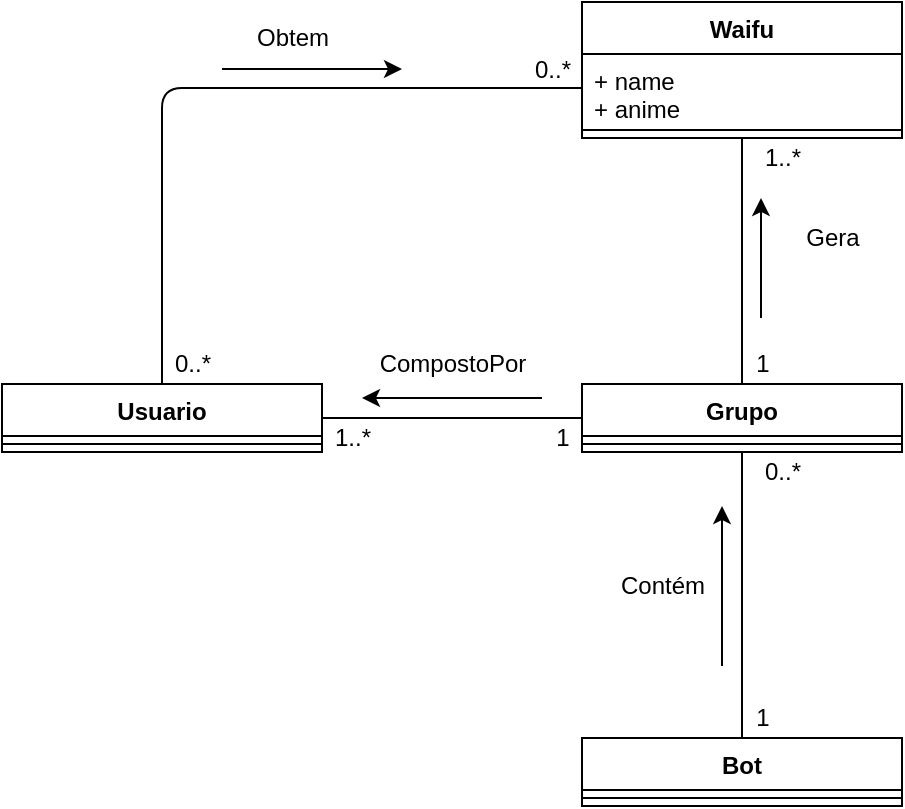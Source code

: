 <mxfile version="14.4.8" type="device"><diagram id="ZooIAuH_dJokz2y0DrYR" name="Page-1"><mxGraphModel dx="806" dy="491" grid="1" gridSize="10" guides="1" tooltips="1" connect="1" arrows="1" fold="1" page="1" pageScale="1" pageWidth="850" pageHeight="1100" math="0" shadow="0"><root><mxCell id="0"/><mxCell id="1" parent="0"/><mxCell id="Q8VuA5kDhZYftRLVxDsT-23" value="Usuario" style="swimlane;fontStyle=1;align=center;verticalAlign=top;childLayout=stackLayout;horizontal=1;startSize=26;horizontalStack=0;resizeParent=1;resizeParentMax=0;resizeLast=0;collapsible=1;marginBottom=0;" parent="1" vertex="1"><mxGeometry x="80" y="393" width="160" height="34" as="geometry"/></mxCell><mxCell id="Q8VuA5kDhZYftRLVxDsT-25" value="" style="line;strokeWidth=1;fillColor=none;align=left;verticalAlign=middle;spacingTop=-1;spacingLeft=3;spacingRight=3;rotatable=0;labelPosition=right;points=[];portConstraint=eastwest;" parent="Q8VuA5kDhZYftRLVxDsT-23" vertex="1"><mxGeometry y="26" width="160" height="8" as="geometry"/></mxCell><mxCell id="Q8VuA5kDhZYftRLVxDsT-27" value="Grupo" style="swimlane;fontStyle=1;align=center;verticalAlign=top;childLayout=stackLayout;horizontal=1;startSize=26;horizontalStack=0;resizeParent=1;resizeParentMax=0;resizeLast=0;collapsible=1;marginBottom=0;" parent="1" vertex="1"><mxGeometry x="370" y="393" width="160" height="34" as="geometry"/></mxCell><mxCell id="Q8VuA5kDhZYftRLVxDsT-29" value="" style="line;strokeWidth=1;fillColor=none;align=left;verticalAlign=middle;spacingTop=-1;spacingLeft=3;spacingRight=3;rotatable=0;labelPosition=right;points=[];portConstraint=eastwest;" parent="Q8VuA5kDhZYftRLVxDsT-27" vertex="1"><mxGeometry y="26" width="160" height="8" as="geometry"/></mxCell><mxCell id="Q8VuA5kDhZYftRLVxDsT-32" value="Waifu" style="swimlane;fontStyle=1;align=center;verticalAlign=top;childLayout=stackLayout;horizontal=1;startSize=26;horizontalStack=0;resizeParent=1;resizeParentMax=0;resizeLast=0;collapsible=1;marginBottom=0;" parent="1" vertex="1"><mxGeometry x="370" y="202" width="160" height="68" as="geometry"/></mxCell><mxCell id="Q8VuA5kDhZYftRLVxDsT-33" value="+ name&#xA;+ anime&#xA;" style="text;strokeColor=none;fillColor=none;align=left;verticalAlign=top;spacingLeft=4;spacingRight=4;overflow=hidden;rotatable=0;points=[[0,0.5],[1,0.5]];portConstraint=eastwest;" parent="Q8VuA5kDhZYftRLVxDsT-32" vertex="1"><mxGeometry y="26" width="160" height="34" as="geometry"/></mxCell><mxCell id="Q8VuA5kDhZYftRLVxDsT-34" value="" style="line;strokeWidth=1;fillColor=none;align=left;verticalAlign=middle;spacingTop=-1;spacingLeft=3;spacingRight=3;rotatable=0;labelPosition=right;points=[];portConstraint=eastwest;" parent="Q8VuA5kDhZYftRLVxDsT-32" vertex="1"><mxGeometry y="60" width="160" height="8" as="geometry"/></mxCell><mxCell id="Q8VuA5kDhZYftRLVxDsT-37" value="Bot" style="swimlane;fontStyle=1;align=center;verticalAlign=top;childLayout=stackLayout;horizontal=1;startSize=26;horizontalStack=0;resizeParent=1;resizeParentMax=0;resizeLast=0;collapsible=1;marginBottom=0;" parent="1" vertex="1"><mxGeometry x="370" y="570" width="160" height="34" as="geometry"/></mxCell><mxCell id="Q8VuA5kDhZYftRLVxDsT-39" value="" style="line;strokeWidth=1;fillColor=none;align=left;verticalAlign=middle;spacingTop=-1;spacingLeft=3;spacingRight=3;rotatable=0;labelPosition=right;points=[];portConstraint=eastwest;" parent="Q8VuA5kDhZYftRLVxDsT-37" vertex="1"><mxGeometry y="26" width="160" height="8" as="geometry"/></mxCell><mxCell id="Q8VuA5kDhZYftRLVxDsT-73" value="" style="endArrow=none;html=1;entryX=0.5;entryY=1;entryDx=0;entryDy=0;exitX=0.5;exitY=0;exitDx=0;exitDy=0;edgeStyle=orthogonalEdgeStyle;" parent="1" source="Q8VuA5kDhZYftRLVxDsT-37" target="Q8VuA5kDhZYftRLVxDsT-27" edge="1"><mxGeometry width="50" height="50" relative="1" as="geometry"><mxPoint x="420" y="720" as="sourcePoint"/><mxPoint x="370" y="269" as="targetPoint"/><Array as="points"><mxPoint x="450" y="480"/><mxPoint x="450" y="480"/></Array></mxGeometry></mxCell><mxCell id="Q8VuA5kDhZYftRLVxDsT-80" value="" style="endArrow=classic;html=1;" parent="1" edge="1"><mxGeometry width="50" height="50" relative="1" as="geometry"><mxPoint x="440" y="534" as="sourcePoint"/><mxPoint x="440" y="454" as="targetPoint"/></mxGeometry></mxCell><mxCell id="Q8VuA5kDhZYftRLVxDsT-81" value="Contém" style="text;html=1;align=center;verticalAlign=middle;resizable=0;points=[];autosize=1;" parent="1" vertex="1"><mxGeometry x="380" y="484" width="60" height="20" as="geometry"/></mxCell><mxCell id="Q8VuA5kDhZYftRLVxDsT-86" value="" style="endArrow=classic;html=1;" parent="1" edge="1"><mxGeometry width="50" height="50" relative="1" as="geometry"><mxPoint x="350" y="400" as="sourcePoint"/><mxPoint x="260" y="400" as="targetPoint"/></mxGeometry></mxCell><mxCell id="Q8VuA5kDhZYftRLVxDsT-87" value="" style="endArrow=classic;html=1;" parent="1" edge="1"><mxGeometry width="50" height="50" relative="1" as="geometry"><mxPoint x="459.5" y="360" as="sourcePoint"/><mxPoint x="459.5" y="300" as="targetPoint"/><Array as="points"><mxPoint x="459.5" y="330"/></Array></mxGeometry></mxCell><mxCell id="Q8VuA5kDhZYftRLVxDsT-92" value="Gera" style="text;html=1;align=center;verticalAlign=middle;resizable=0;points=[];autosize=1;" parent="1" vertex="1"><mxGeometry x="475" y="310" width="40" height="20" as="geometry"/></mxCell><mxCell id="Q8VuA5kDhZYftRLVxDsT-93" value="CompostoPor" style="text;html=1;align=center;verticalAlign=middle;resizable=0;points=[];autosize=1;" parent="1" vertex="1"><mxGeometry x="260" y="373" width="90" height="20" as="geometry"/></mxCell><mxCell id="Q8VuA5kDhZYftRLVxDsT-94" value="1" style="text;html=1;align=center;verticalAlign=middle;resizable=0;points=[];autosize=1;" parent="1" vertex="1"><mxGeometry x="450" y="550" width="20" height="20" as="geometry"/></mxCell><mxCell id="Q8VuA5kDhZYftRLVxDsT-95" value="1..*" style="text;html=1;align=center;verticalAlign=middle;resizable=0;points=[];autosize=1;" parent="1" vertex="1"><mxGeometry x="450" y="270" width="40" height="20" as="geometry"/></mxCell><mxCell id="Q8VuA5kDhZYftRLVxDsT-96" value="1" style="text;html=1;align=center;verticalAlign=middle;resizable=0;points=[];autosize=1;" parent="1" vertex="1"><mxGeometry x="450" y="373" width="20" height="20" as="geometry"/></mxCell><mxCell id="Q8VuA5kDhZYftRLVxDsT-103" value="0..*" style="text;html=1;align=center;verticalAlign=middle;resizable=0;points=[];autosize=1;" parent="1" vertex="1"><mxGeometry x="450" y="427" width="40" height="20" as="geometry"/></mxCell><mxCell id="LlxxoAsBhhHoaE1_DxL7-8" value="" style="endArrow=none;html=1;entryX=0;entryY=0.5;entryDx=0;entryDy=0;exitX=1;exitY=0.5;exitDx=0;exitDy=0;" edge="1" parent="1" source="Q8VuA5kDhZYftRLVxDsT-23" target="Q8VuA5kDhZYftRLVxDsT-27"><mxGeometry width="50" height="50" relative="1" as="geometry"><mxPoint x="240" y="530" as="sourcePoint"/><mxPoint x="290" y="480" as="targetPoint"/></mxGeometry></mxCell><mxCell id="LlxxoAsBhhHoaE1_DxL7-9" value="1" style="text;html=1;align=center;verticalAlign=middle;resizable=0;points=[];autosize=1;" vertex="1" parent="1"><mxGeometry x="350" y="410" width="20" height="20" as="geometry"/></mxCell><mxCell id="LlxxoAsBhhHoaE1_DxL7-11" value="&lt;div&gt;1..*&lt;/div&gt;" style="text;html=1;align=center;verticalAlign=middle;resizable=0;points=[];autosize=1;" vertex="1" parent="1"><mxGeometry x="240" y="410" width="30" height="20" as="geometry"/></mxCell><mxCell id="LlxxoAsBhhHoaE1_DxL7-12" value="" style="endArrow=none;html=1;exitX=0.5;exitY=0;exitDx=0;exitDy=0;" edge="1" parent="1" source="Q8VuA5kDhZYftRLVxDsT-27"><mxGeometry width="50" height="50" relative="1" as="geometry"><mxPoint x="440" y="320" as="sourcePoint"/><mxPoint x="450" y="270" as="targetPoint"/></mxGeometry></mxCell><mxCell id="LlxxoAsBhhHoaE1_DxL7-14" value="&lt;div&gt;0..*&lt;/div&gt;" style="text;html=1;align=center;verticalAlign=middle;resizable=0;points=[];autosize=1;" vertex="1" parent="1"><mxGeometry x="340" y="226" width="30" height="20" as="geometry"/></mxCell><mxCell id="LlxxoAsBhhHoaE1_DxL7-15" value="&lt;div&gt;0..*&lt;br&gt;&lt;/div&gt;" style="text;html=1;align=center;verticalAlign=middle;resizable=0;points=[];autosize=1;" vertex="1" parent="1"><mxGeometry x="160" y="373" width="30" height="20" as="geometry"/></mxCell><mxCell id="LlxxoAsBhhHoaE1_DxL7-16" value="" style="endArrow=none;html=1;exitX=0.5;exitY=0;exitDx=0;exitDy=0;entryX=0;entryY=0.5;entryDx=0;entryDy=0;edgeStyle=orthogonalEdgeStyle;" edge="1" parent="1" source="Q8VuA5kDhZYftRLVxDsT-23" target="Q8VuA5kDhZYftRLVxDsT-33"><mxGeometry width="50" height="50" relative="1" as="geometry"><mxPoint x="130" y="290" as="sourcePoint"/><mxPoint x="180" y="240" as="targetPoint"/></mxGeometry></mxCell><mxCell id="LlxxoAsBhhHoaE1_DxL7-17" value="" style="endArrow=classic;html=1;" edge="1" parent="1"><mxGeometry width="50" height="50" relative="1" as="geometry"><mxPoint x="190" y="235.5" as="sourcePoint"/><mxPoint x="280" y="235.5" as="targetPoint"/></mxGeometry></mxCell><mxCell id="LlxxoAsBhhHoaE1_DxL7-18" value="Obtem" style="text;html=1;align=center;verticalAlign=middle;resizable=0;points=[];autosize=1;" vertex="1" parent="1"><mxGeometry x="200" y="210" width="50" height="20" as="geometry"/></mxCell></root></mxGraphModel></diagram></mxfile>